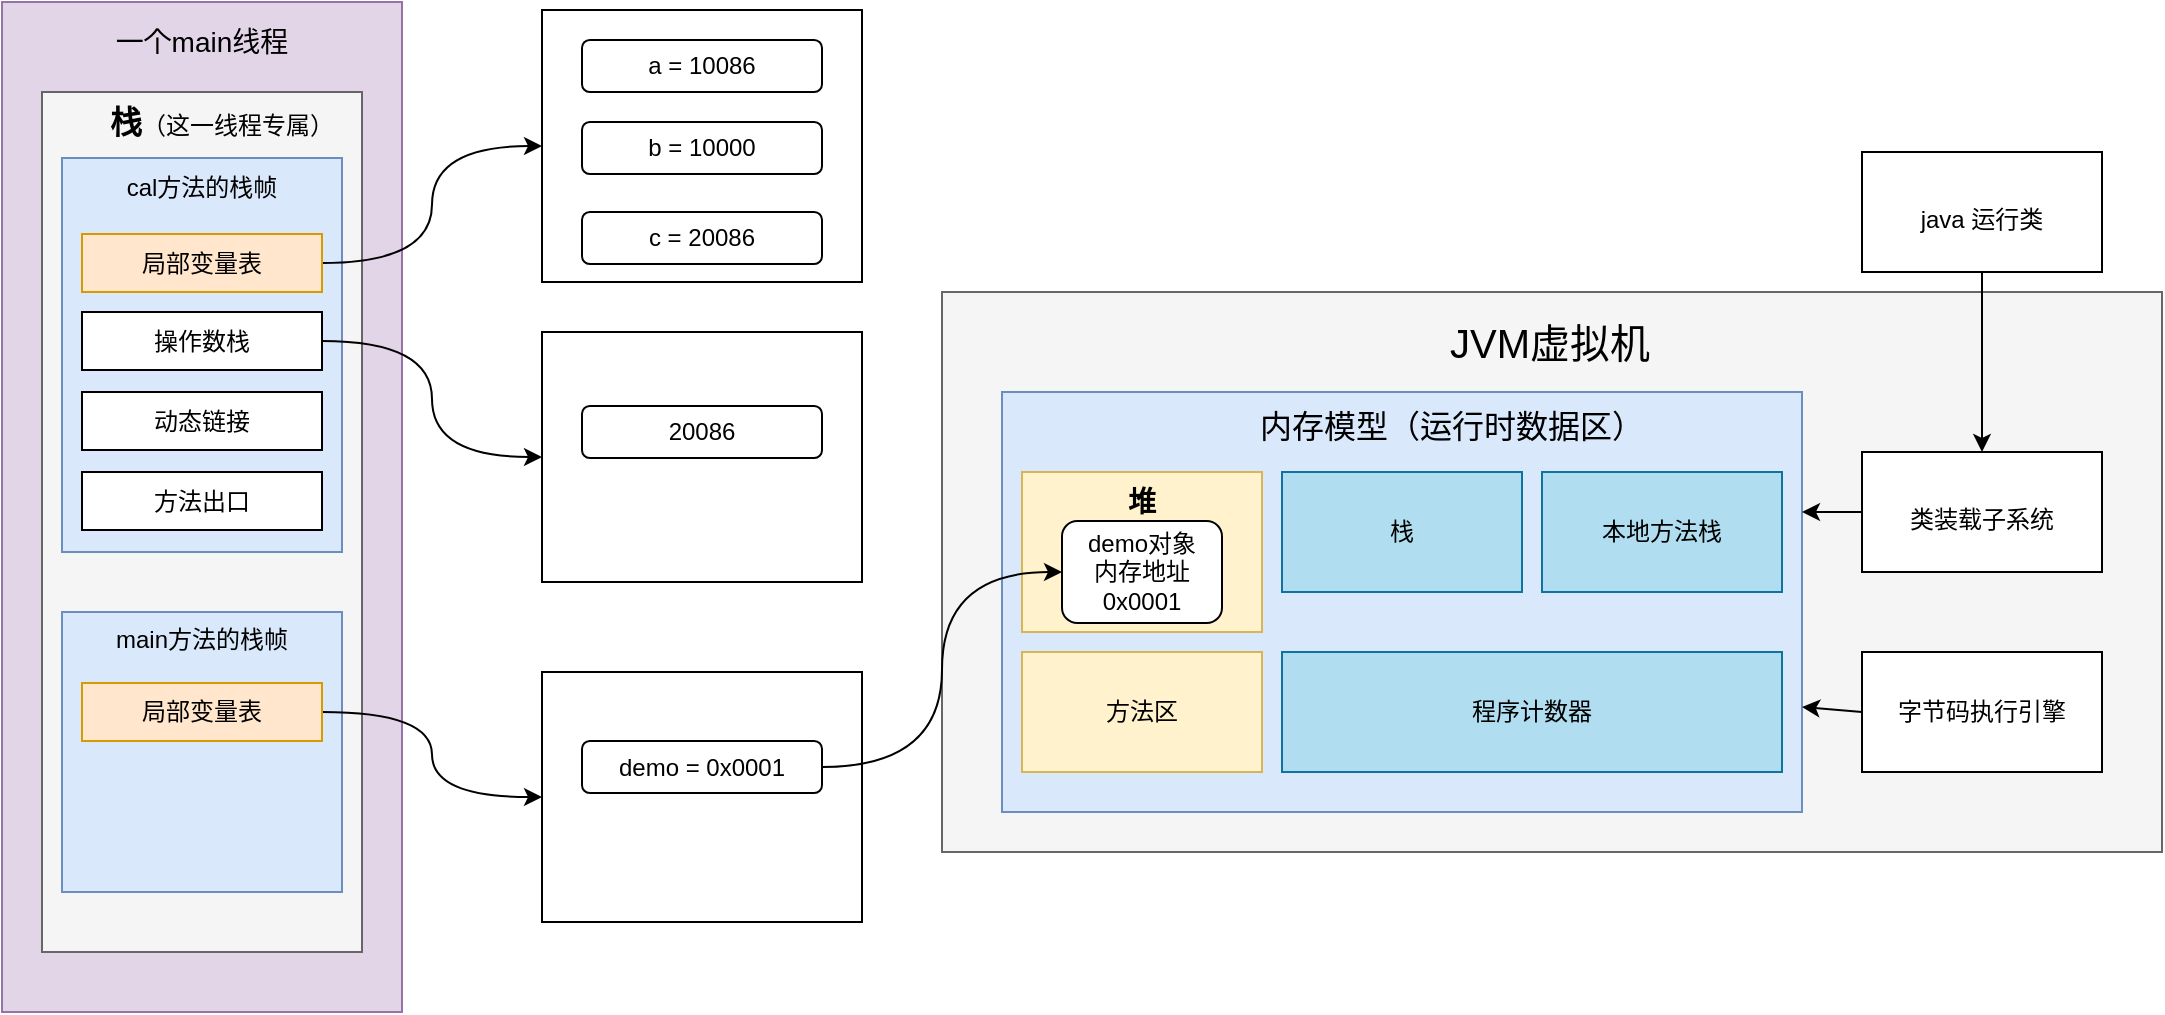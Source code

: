 <mxfile version="28.2.3">
  <diagram name="第 1 页" id="rEljCT_Y-zP5lgajZ8wB">
    <mxGraphModel dx="994" dy="565" grid="1" gridSize="10" guides="1" tooltips="1" connect="1" arrows="1" fold="1" page="1" pageScale="1" pageWidth="1169" pageHeight="827" math="0" shadow="0">
      <root>
        <mxCell id="0" />
        <mxCell id="1" parent="0" />
        <mxCell id="97wuvhwzOYMbEKujjGsB-1" value="" style="rounded=0;whiteSpace=wrap;html=1;fillColor=#f5f5f5;fontColor=#333333;strokeColor=#666666;" vertex="1" parent="1">
          <mxGeometry x="500" y="205" width="610" height="280" as="geometry" />
        </mxCell>
        <mxCell id="97wuvhwzOYMbEKujjGsB-2" value="&lt;font style=&quot;font-size: 20px&quot;&gt;JVM虚拟机&lt;/font&gt;" style="text;html=1;strokeColor=none;fillColor=none;align=center;verticalAlign=middle;whiteSpace=wrap;rounded=0;" vertex="1" parent="1">
          <mxGeometry x="729" y="215" width="150" height="30" as="geometry" />
        </mxCell>
        <mxCell id="97wuvhwzOYMbEKujjGsB-3" value="" style="rounded=0;whiteSpace=wrap;html=1;fontSize=20;fillColor=#dae8fc;strokeColor=#6c8ebf;" vertex="1" parent="1">
          <mxGeometry x="530" y="255" width="400" height="210" as="geometry" />
        </mxCell>
        <mxCell id="97wuvhwzOYMbEKujjGsB-4" style="edgeStyle=none;html=1;exitX=0;exitY=0.5;exitDx=0;exitDy=0;fontSize=12;" edge="1" parent="1" source="97wuvhwzOYMbEKujjGsB-5">
          <mxGeometry relative="1" as="geometry">
            <mxPoint x="930" y="315" as="targetPoint" />
          </mxGeometry>
        </mxCell>
        <mxCell id="97wuvhwzOYMbEKujjGsB-5" value="&lt;font style=&quot;font-size: 12px&quot;&gt;类装载子系统&lt;/font&gt;" style="rounded=0;whiteSpace=wrap;html=1;fontSize=20;" vertex="1" parent="1">
          <mxGeometry x="960" y="285" width="120" height="60" as="geometry" />
        </mxCell>
        <mxCell id="97wuvhwzOYMbEKujjGsB-6" style="edgeStyle=none;html=1;exitX=0;exitY=0.5;exitDx=0;exitDy=0;entryX=1;entryY=0.75;entryDx=0;entryDy=0;fontSize=16;" edge="1" parent="1" source="97wuvhwzOYMbEKujjGsB-7" target="97wuvhwzOYMbEKujjGsB-3">
          <mxGeometry relative="1" as="geometry" />
        </mxCell>
        <mxCell id="97wuvhwzOYMbEKujjGsB-7" value="字节码执行引擎" style="rounded=0;whiteSpace=wrap;html=1;fontSize=12;" vertex="1" parent="1">
          <mxGeometry x="960" y="385" width="120" height="60" as="geometry" />
        </mxCell>
        <mxCell id="97wuvhwzOYMbEKujjGsB-8" value="&lt;font style=&quot;font-size: 16px&quot;&gt;内存模型（运行时数据区）&lt;/font&gt;" style="text;html=1;strokeColor=none;fillColor=none;align=center;verticalAlign=middle;whiteSpace=wrap;rounded=0;fontSize=20;" vertex="1" parent="1">
          <mxGeometry x="640" y="255" width="230" height="30" as="geometry" />
        </mxCell>
        <mxCell id="97wuvhwzOYMbEKujjGsB-9" value="&lt;b&gt;&lt;font style=&quot;font-size: 14px;&quot;&gt;堆&lt;/font&gt;&lt;/b&gt;" style="rounded=0;whiteSpace=wrap;html=1;fontSize=12;fillColor=#fff2cc;strokeColor=#d6b656;verticalAlign=top;" vertex="1" parent="1">
          <mxGeometry x="540" y="295" width="120" height="80" as="geometry" />
        </mxCell>
        <mxCell id="97wuvhwzOYMbEKujjGsB-10" value="本地方法栈" style="rounded=0;whiteSpace=wrap;html=1;fontSize=12;fillColor=#b1ddf0;strokeColor=#10739e;" vertex="1" parent="1">
          <mxGeometry x="800" y="295" width="120" height="60" as="geometry" />
        </mxCell>
        <mxCell id="97wuvhwzOYMbEKujjGsB-11" value="栈" style="rounded=0;whiteSpace=wrap;html=1;fontSize=12;fillColor=#b1ddf0;strokeColor=#10739e;" vertex="1" parent="1">
          <mxGeometry x="670" y="295" width="120" height="60" as="geometry" />
        </mxCell>
        <mxCell id="97wuvhwzOYMbEKujjGsB-12" value="方法区" style="rounded=0;whiteSpace=wrap;html=1;fontSize=12;fillColor=#fff2cc;strokeColor=#d6b656;" vertex="1" parent="1">
          <mxGeometry x="540" y="385" width="120" height="60" as="geometry" />
        </mxCell>
        <mxCell id="97wuvhwzOYMbEKujjGsB-13" value="程序计数器" style="rounded=0;whiteSpace=wrap;html=1;fontSize=12;fillColor=#b1ddf0;strokeColor=#10739e;" vertex="1" parent="1">
          <mxGeometry x="670" y="385" width="250" height="60" as="geometry" />
        </mxCell>
        <mxCell id="97wuvhwzOYMbEKujjGsB-14" style="edgeStyle=none;html=1;exitX=0.5;exitY=1;exitDx=0;exitDy=0;fontSize=12;" edge="1" parent="1" source="97wuvhwzOYMbEKujjGsB-15" target="97wuvhwzOYMbEKujjGsB-5">
          <mxGeometry relative="1" as="geometry" />
        </mxCell>
        <mxCell id="97wuvhwzOYMbEKujjGsB-15" value="&lt;font style=&quot;font-size: 12px&quot;&gt;java 运行类&lt;/font&gt;" style="rounded=0;whiteSpace=wrap;html=1;fontSize=20;" vertex="1" parent="1">
          <mxGeometry x="960" y="135" width="120" height="60" as="geometry" />
        </mxCell>
        <mxCell id="97wuvhwzOYMbEKujjGsB-16" value="" style="rounded=0;whiteSpace=wrap;html=1;fillColor=#e1d5e7;strokeColor=#9673a6;" vertex="1" parent="1">
          <mxGeometry x="30" y="60" width="200" height="505" as="geometry" />
        </mxCell>
        <mxCell id="97wuvhwzOYMbEKujjGsB-17" value="&lt;font style=&quot;font-size: 14px;&quot;&gt;一个main线程&lt;/font&gt;" style="text;html=1;strokeColor=none;fillColor=none;align=center;verticalAlign=middle;whiteSpace=wrap;rounded=0;" vertex="1" parent="1">
          <mxGeometry x="80" y="65" width="100" height="30" as="geometry" />
        </mxCell>
        <mxCell id="97wuvhwzOYMbEKujjGsB-18" value="" style="rounded=0;whiteSpace=wrap;html=1;fillColor=#f5f5f5;fontColor=#333333;strokeColor=#666666;" vertex="1" parent="1">
          <mxGeometry x="50" y="105" width="160" height="430" as="geometry" />
        </mxCell>
        <mxCell id="97wuvhwzOYMbEKujjGsB-19" value="&lt;font style=&quot;font-size: 16px;&quot;&gt;&lt;b&gt;栈&lt;/b&gt;&lt;/font&gt;（这一线程专属）" style="text;html=1;strokeColor=none;fillColor=none;align=center;verticalAlign=middle;whiteSpace=wrap;rounded=0;" vertex="1" parent="1">
          <mxGeometry x="80" y="105" width="120" height="30" as="geometry" />
        </mxCell>
        <mxCell id="97wuvhwzOYMbEKujjGsB-20" value="" style="rounded=0;whiteSpace=wrap;html=1;fillColor=#dae8fc;strokeColor=#6c8ebf;" vertex="1" parent="1">
          <mxGeometry x="60" y="138" width="140" height="197" as="geometry" />
        </mxCell>
        <mxCell id="97wuvhwzOYMbEKujjGsB-21" style="edgeStyle=orthogonalEdgeStyle;rounded=0;orthogonalLoop=1;jettySize=auto;html=1;exitX=1;exitY=0.5;exitDx=0;exitDy=0;entryX=0;entryY=0.5;entryDx=0;entryDy=0;curved=1;" edge="1" parent="1" source="97wuvhwzOYMbEKujjGsB-22" target="97wuvhwzOYMbEKujjGsB-29">
          <mxGeometry relative="1" as="geometry" />
        </mxCell>
        <mxCell id="97wuvhwzOYMbEKujjGsB-22" value="局部变量表" style="rounded=0;whiteSpace=wrap;html=1;fillColor=#ffe6cc;strokeColor=#d79b00;" vertex="1" parent="1">
          <mxGeometry x="70" y="176" width="120" height="29" as="geometry" />
        </mxCell>
        <mxCell id="97wuvhwzOYMbEKujjGsB-23" value="方法出口" style="rounded=0;whiteSpace=wrap;html=1;" vertex="1" parent="1">
          <mxGeometry x="70" y="295" width="120" height="29" as="geometry" />
        </mxCell>
        <mxCell id="97wuvhwzOYMbEKujjGsB-24" value="动态链接" style="rounded=0;whiteSpace=wrap;html=1;" vertex="1" parent="1">
          <mxGeometry x="70" y="255" width="120" height="29" as="geometry" />
        </mxCell>
        <mxCell id="97wuvhwzOYMbEKujjGsB-25" style="edgeStyle=orthogonalEdgeStyle;rounded=0;orthogonalLoop=1;jettySize=auto;html=1;exitX=1;exitY=0.5;exitDx=0;exitDy=0;entryX=0;entryY=0.5;entryDx=0;entryDy=0;curved=1;" edge="1" parent="1" source="97wuvhwzOYMbEKujjGsB-26" target="97wuvhwzOYMbEKujjGsB-30">
          <mxGeometry relative="1" as="geometry" />
        </mxCell>
        <mxCell id="97wuvhwzOYMbEKujjGsB-26" value="操作数栈" style="rounded=0;whiteSpace=wrap;html=1;" vertex="1" parent="1">
          <mxGeometry x="70" y="215" width="120" height="29" as="geometry" />
        </mxCell>
        <mxCell id="97wuvhwzOYMbEKujjGsB-27" value="cal方法的栈帧" style="text;html=1;strokeColor=none;fillColor=none;align=center;verticalAlign=middle;whiteSpace=wrap;rounded=0;" vertex="1" parent="1">
          <mxGeometry x="85" y="138" width="90" height="30" as="geometry" />
        </mxCell>
        <mxCell id="97wuvhwzOYMbEKujjGsB-28" value="main方法的栈帧" style="rounded=0;whiteSpace=wrap;html=1;fillColor=#dae8fc;strokeColor=#6c8ebf;verticalAlign=top;" vertex="1" parent="1">
          <mxGeometry x="60" y="365" width="140" height="140" as="geometry" />
        </mxCell>
        <mxCell id="97wuvhwzOYMbEKujjGsB-29" value="" style="rounded=0;whiteSpace=wrap;html=1;" vertex="1" parent="1">
          <mxGeometry x="300" y="64" width="160" height="136" as="geometry" />
        </mxCell>
        <mxCell id="97wuvhwzOYMbEKujjGsB-30" value="" style="rounded=0;whiteSpace=wrap;html=1;" vertex="1" parent="1">
          <mxGeometry x="300" y="225" width="160" height="125" as="geometry" />
        </mxCell>
        <mxCell id="97wuvhwzOYMbEKujjGsB-31" value="a = 10086" style="rounded=1;whiteSpace=wrap;html=1;" vertex="1" parent="1">
          <mxGeometry x="320" y="79" width="120" height="26" as="geometry" />
        </mxCell>
        <mxCell id="97wuvhwzOYMbEKujjGsB-32" value="b = 10000" style="rounded=1;whiteSpace=wrap;html=1;" vertex="1" parent="1">
          <mxGeometry x="320" y="120" width="120" height="26" as="geometry" />
        </mxCell>
        <mxCell id="97wuvhwzOYMbEKujjGsB-33" value="c = 20086" style="rounded=1;whiteSpace=wrap;html=1;" vertex="1" parent="1">
          <mxGeometry x="320" y="165" width="120" height="26" as="geometry" />
        </mxCell>
        <mxCell id="97wuvhwzOYMbEKujjGsB-34" value="20086" style="rounded=1;whiteSpace=wrap;html=1;" vertex="1" parent="1">
          <mxGeometry x="320" y="262" width="120" height="26" as="geometry" />
        </mxCell>
        <mxCell id="97wuvhwzOYMbEKujjGsB-35" style="edgeStyle=orthogonalEdgeStyle;rounded=0;orthogonalLoop=1;jettySize=auto;html=1;exitX=1;exitY=0.5;exitDx=0;exitDy=0;entryX=0;entryY=0.5;entryDx=0;entryDy=0;curved=1;" edge="1" parent="1" source="97wuvhwzOYMbEKujjGsB-36" target="97wuvhwzOYMbEKujjGsB-37">
          <mxGeometry relative="1" as="geometry" />
        </mxCell>
        <mxCell id="97wuvhwzOYMbEKujjGsB-36" value="局部变量表" style="rounded=0;whiteSpace=wrap;html=1;fillColor=#ffe6cc;strokeColor=#d79b00;" vertex="1" parent="1">
          <mxGeometry x="70" y="400.5" width="120" height="29" as="geometry" />
        </mxCell>
        <mxCell id="97wuvhwzOYMbEKujjGsB-37" value="" style="rounded=0;whiteSpace=wrap;html=1;" vertex="1" parent="1">
          <mxGeometry x="300" y="395" width="160" height="125" as="geometry" />
        </mxCell>
        <mxCell id="97wuvhwzOYMbEKujjGsB-38" style="edgeStyle=orthogonalEdgeStyle;rounded=0;orthogonalLoop=1;jettySize=auto;html=1;exitX=1;exitY=0.5;exitDx=0;exitDy=0;entryX=0;entryY=0.5;entryDx=0;entryDy=0;curved=1;" edge="1" parent="1" source="97wuvhwzOYMbEKujjGsB-39" target="97wuvhwzOYMbEKujjGsB-40">
          <mxGeometry relative="1" as="geometry" />
        </mxCell>
        <mxCell id="97wuvhwzOYMbEKujjGsB-39" value="demo = 0x0001" style="rounded=1;whiteSpace=wrap;html=1;" vertex="1" parent="1">
          <mxGeometry x="320" y="429.5" width="120" height="26" as="geometry" />
        </mxCell>
        <mxCell id="97wuvhwzOYMbEKujjGsB-40" value="demo对象&lt;div&gt;内存地址0x0001&lt;/div&gt;" style="rounded=1;whiteSpace=wrap;html=1;" vertex="1" parent="1">
          <mxGeometry x="560" y="319.5" width="80" height="51" as="geometry" />
        </mxCell>
      </root>
    </mxGraphModel>
  </diagram>
</mxfile>
